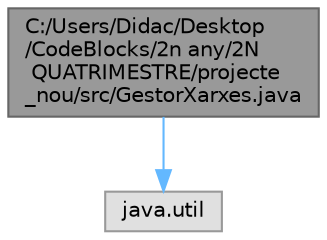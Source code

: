 digraph "C:/Users/Didac/Desktop/CodeBlocks/2n any/2N QUATRIMESTRE/projecte_nou/src/GestorXarxes.java"
{
 // LATEX_PDF_SIZE
  bgcolor="transparent";
  edge [fontname=Helvetica,fontsize=10,labelfontname=Helvetica,labelfontsize=10];
  node [fontname=Helvetica,fontsize=10,shape=box,height=0.2,width=0.4];
  Node1 [id="Node000001",label="C:/Users/Didac/Desktop\l/CodeBlocks/2n any/2N\l QUATRIMESTRE/projecte\l_nou/src/GestorXarxes.java",height=0.2,width=0.4,color="gray40", fillcolor="grey60", style="filled", fontcolor="black",tooltip="Fitxer que conté la classe GestorXarxes."];
  Node1 -> Node2 [id="edge1_Node000001_Node000002",color="steelblue1",style="solid",tooltip=" "];
  Node2 [id="Node000002",label="java.util",height=0.2,width=0.4,color="grey60", fillcolor="#E0E0E0", style="filled",tooltip=" "];
}
